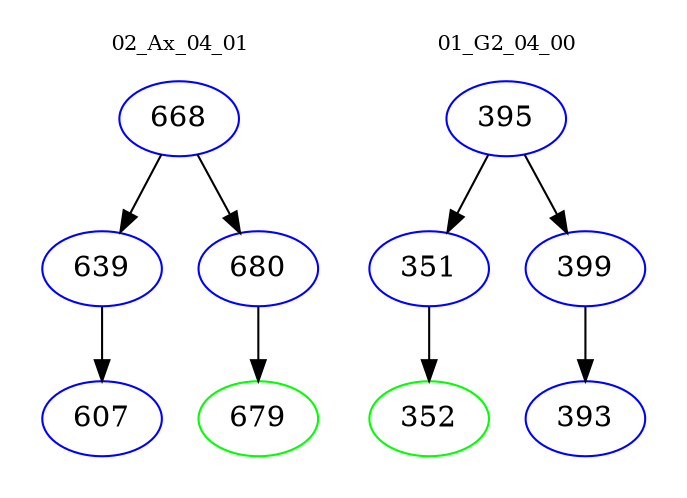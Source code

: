digraph{
subgraph cluster_0 {
color = white
label = "02_Ax_04_01";
fontsize=10;
T0_668 [label="668", color="blue"]
T0_668 -> T0_639 [color="black"]
T0_639 [label="639", color="blue"]
T0_639 -> T0_607 [color="black"]
T0_607 [label="607", color="blue"]
T0_668 -> T0_680 [color="black"]
T0_680 [label="680", color="blue"]
T0_680 -> T0_679 [color="black"]
T0_679 [label="679", color="green"]
}
subgraph cluster_1 {
color = white
label = "01_G2_04_00";
fontsize=10;
T1_395 [label="395", color="blue"]
T1_395 -> T1_351 [color="black"]
T1_351 [label="351", color="blue"]
T1_351 -> T1_352 [color="black"]
T1_352 [label="352", color="green"]
T1_395 -> T1_399 [color="black"]
T1_399 [label="399", color="blue"]
T1_399 -> T1_393 [color="black"]
T1_393 [label="393", color="blue"]
}
}
